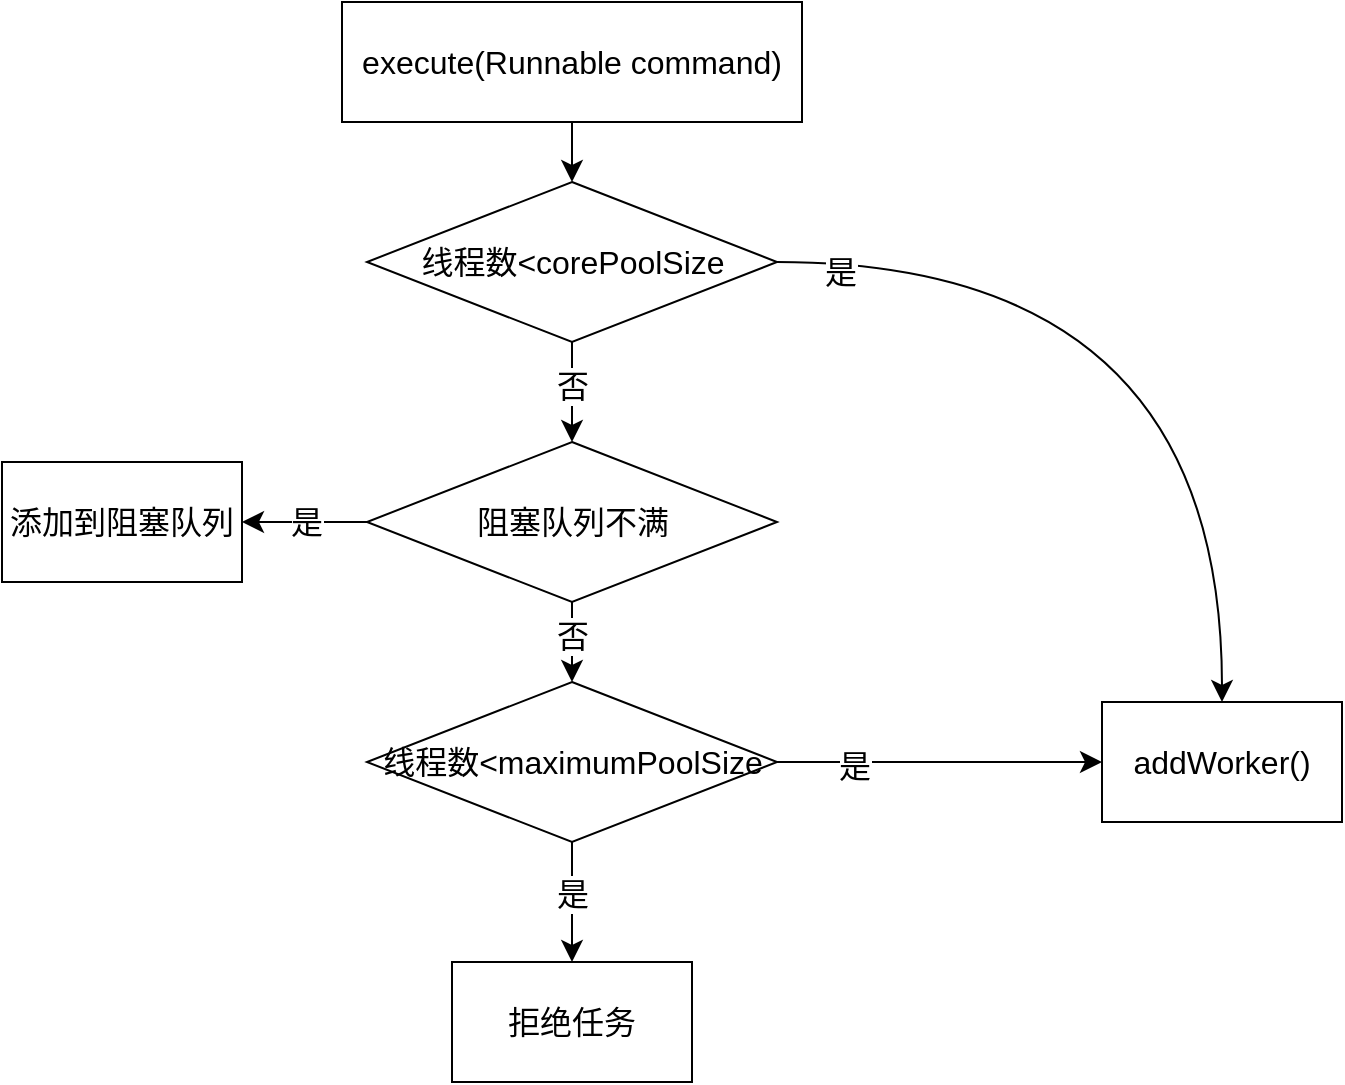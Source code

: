<mxfile version="22.1.18" type="github">
  <diagram name="Page-1" id="2YBvvXClWsGukQMizWep">
    <mxGraphModel dx="744" dy="827" grid="1" gridSize="10" guides="1" tooltips="1" connect="1" arrows="1" fold="1" page="1" pageScale="1" pageWidth="850" pageHeight="1100" math="0" shadow="0">
      <root>
        <mxCell id="0" />
        <mxCell id="1" parent="0" />
        <mxCell id="VaCzrztjcww_9SY8ILgu-3" value="" style="edgeStyle=none;curved=1;rounded=0;orthogonalLoop=1;jettySize=auto;html=1;fontSize=12;startSize=8;endSize=8;" edge="1" parent="1" source="VaCzrztjcww_9SY8ILgu-1" target="VaCzrztjcww_9SY8ILgu-2">
          <mxGeometry relative="1" as="geometry" />
        </mxCell>
        <mxCell id="VaCzrztjcww_9SY8ILgu-19" style="edgeStyle=none;curved=1;rounded=0;orthogonalLoop=1;jettySize=auto;html=1;exitX=1;exitY=0.5;exitDx=0;exitDy=0;fontSize=12;startSize=8;endSize=8;entryX=0.5;entryY=0;entryDx=0;entryDy=0;" edge="1" parent="1" source="VaCzrztjcww_9SY8ILgu-2" target="VaCzrztjcww_9SY8ILgu-13">
          <mxGeometry relative="1" as="geometry">
            <mxPoint x="670" y="100" as="targetPoint" />
            <Array as="points">
              <mxPoint x="650" y="200" />
            </Array>
          </mxGeometry>
        </mxCell>
        <mxCell id="VaCzrztjcww_9SY8ILgu-20" value="是" style="edgeLabel;html=1;align=center;verticalAlign=middle;resizable=0;points=[];fontSize=16;" vertex="1" connectable="0" parent="VaCzrztjcww_9SY8ILgu-19">
          <mxGeometry x="-0.859" y="-5" relative="1" as="geometry">
            <mxPoint as="offset" />
          </mxGeometry>
        </mxCell>
        <mxCell id="VaCzrztjcww_9SY8ILgu-1" value="execute(Runnable command)" style="rounded=0;whiteSpace=wrap;html=1;fontSize=16;" vertex="1" parent="1">
          <mxGeometry x="210" y="70" width="230" height="60" as="geometry" />
        </mxCell>
        <mxCell id="VaCzrztjcww_9SY8ILgu-5" value="" style="edgeStyle=none;curved=1;rounded=0;orthogonalLoop=1;jettySize=auto;html=1;fontSize=12;startSize=8;endSize=8;" edge="1" parent="1" source="VaCzrztjcww_9SY8ILgu-2" target="VaCzrztjcww_9SY8ILgu-4">
          <mxGeometry relative="1" as="geometry" />
        </mxCell>
        <mxCell id="VaCzrztjcww_9SY8ILgu-8" value="否" style="edgeLabel;html=1;align=center;verticalAlign=middle;resizable=0;points=[];fontSize=16;" vertex="1" connectable="0" parent="VaCzrztjcww_9SY8ILgu-5">
          <mxGeometry x="0.027" relative="1" as="geometry">
            <mxPoint y="-4" as="offset" />
          </mxGeometry>
        </mxCell>
        <mxCell id="VaCzrztjcww_9SY8ILgu-2" value="线程数&amp;lt;corePoolSize" style="rhombus;whiteSpace=wrap;html=1;fontSize=16;rounded=0;" vertex="1" parent="1">
          <mxGeometry x="222.5" y="160" width="205" height="80" as="geometry" />
        </mxCell>
        <mxCell id="VaCzrztjcww_9SY8ILgu-7" value="" style="edgeStyle=none;curved=1;rounded=0;orthogonalLoop=1;jettySize=auto;html=1;fontSize=12;startSize=8;endSize=8;" edge="1" parent="1" source="VaCzrztjcww_9SY8ILgu-4" target="VaCzrztjcww_9SY8ILgu-6">
          <mxGeometry relative="1" as="geometry" />
        </mxCell>
        <mxCell id="VaCzrztjcww_9SY8ILgu-9" value="否" style="edgeLabel;html=1;align=center;verticalAlign=middle;resizable=0;points=[];fontSize=16;" vertex="1" connectable="0" parent="VaCzrztjcww_9SY8ILgu-7">
          <mxGeometry x="-0.18" relative="1" as="geometry">
            <mxPoint as="offset" />
          </mxGeometry>
        </mxCell>
        <mxCell id="VaCzrztjcww_9SY8ILgu-11" value="" style="edgeStyle=none;curved=1;rounded=0;orthogonalLoop=1;jettySize=auto;html=1;fontSize=12;startSize=8;endSize=8;" edge="1" parent="1" source="VaCzrztjcww_9SY8ILgu-4" target="VaCzrztjcww_9SY8ILgu-10">
          <mxGeometry relative="1" as="geometry" />
        </mxCell>
        <mxCell id="VaCzrztjcww_9SY8ILgu-12" value="是" style="edgeLabel;html=1;align=center;verticalAlign=middle;resizable=0;points=[];fontSize=16;" vertex="1" connectable="0" parent="VaCzrztjcww_9SY8ILgu-11">
          <mxGeometry x="-0.011" relative="1" as="geometry">
            <mxPoint as="offset" />
          </mxGeometry>
        </mxCell>
        <mxCell id="VaCzrztjcww_9SY8ILgu-4" value="阻塞队列不满" style="rhombus;whiteSpace=wrap;html=1;fontSize=16;rounded=0;" vertex="1" parent="1">
          <mxGeometry x="222.5" y="290" width="205" height="80" as="geometry" />
        </mxCell>
        <mxCell id="VaCzrztjcww_9SY8ILgu-14" value="" style="edgeStyle=none;curved=1;rounded=0;orthogonalLoop=1;jettySize=auto;html=1;fontSize=12;startSize=8;endSize=8;" edge="1" parent="1" source="VaCzrztjcww_9SY8ILgu-6" target="VaCzrztjcww_9SY8ILgu-13">
          <mxGeometry relative="1" as="geometry" />
        </mxCell>
        <mxCell id="VaCzrztjcww_9SY8ILgu-15" value="是" style="edgeLabel;html=1;align=center;verticalAlign=middle;resizable=0;points=[];fontSize=16;" vertex="1" connectable="0" parent="VaCzrztjcww_9SY8ILgu-14">
          <mxGeometry x="-0.531" y="-2" relative="1" as="geometry">
            <mxPoint as="offset" />
          </mxGeometry>
        </mxCell>
        <mxCell id="VaCzrztjcww_9SY8ILgu-17" value="" style="edgeStyle=none;curved=1;rounded=0;orthogonalLoop=1;jettySize=auto;html=1;fontSize=12;startSize=8;endSize=8;" edge="1" parent="1" source="VaCzrztjcww_9SY8ILgu-6" target="VaCzrztjcww_9SY8ILgu-16">
          <mxGeometry relative="1" as="geometry" />
        </mxCell>
        <mxCell id="VaCzrztjcww_9SY8ILgu-18" value="是" style="edgeLabel;html=1;align=center;verticalAlign=middle;resizable=0;points=[];fontSize=16;" vertex="1" connectable="0" parent="VaCzrztjcww_9SY8ILgu-17">
          <mxGeometry x="-0.157" y="2" relative="1" as="geometry">
            <mxPoint x="-2" as="offset" />
          </mxGeometry>
        </mxCell>
        <mxCell id="VaCzrztjcww_9SY8ILgu-6" value="线程数&amp;lt;maximumPoolSize" style="rhombus;whiteSpace=wrap;html=1;fontSize=16;rounded=0;" vertex="1" parent="1">
          <mxGeometry x="222.5" y="410" width="205" height="80" as="geometry" />
        </mxCell>
        <mxCell id="VaCzrztjcww_9SY8ILgu-10" value="添加到阻塞队列" style="whiteSpace=wrap;html=1;fontSize=16;rounded=0;" vertex="1" parent="1">
          <mxGeometry x="40" y="300" width="120" height="60" as="geometry" />
        </mxCell>
        <mxCell id="VaCzrztjcww_9SY8ILgu-13" value="addWorker()" style="whiteSpace=wrap;html=1;fontSize=16;rounded=0;" vertex="1" parent="1">
          <mxGeometry x="590" y="420" width="120" height="60" as="geometry" />
        </mxCell>
        <mxCell id="VaCzrztjcww_9SY8ILgu-16" value="拒绝任务" style="whiteSpace=wrap;html=1;fontSize=16;rounded=0;" vertex="1" parent="1">
          <mxGeometry x="265" y="550" width="120" height="60" as="geometry" />
        </mxCell>
      </root>
    </mxGraphModel>
  </diagram>
</mxfile>
